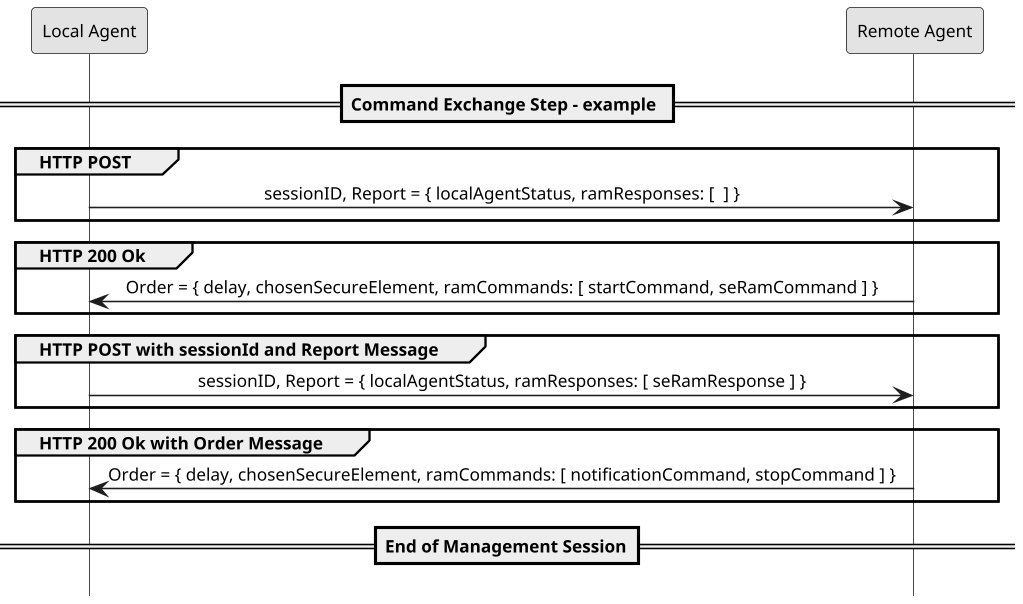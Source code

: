 @startuml
 
hide footbox
skinparam monochrome true
skinparam dpi 150
skinparam SequenceMessageAlign center
skinparam sequenceArrowColor Black
skinparam lifelinestrategy solid
skinparam defaultFontSize 11

participant "Local Agent" as LA
participant "Remote Agent" as RA

==Command Exchange Step - example ==

group HTTP POST
 LA -[#0000FF]> RA : sessionID, Report = { localAgentStatus, ramResponses: [  ] }
end

group HTTP 200 Ok
 LA <[#0000FF]- RA : Order = { delay, chosenSecureElement, ramCommands: [ startCommand, seRamCommand ] }
end

group HTTP POST with sessionId and Report Message
 LA -[#0000FF]> RA : sessionID, Report = { localAgentStatus, ramResponses: [ seRamResponse ] }
end

group HTTP 200 Ok with Order Message
 LA <[#0000FF]- RA : Order = { delay, chosenSecureElement, ramCommands: [ notificationCommand, stopCommand ] }
end
==End of Management Session==

@enduml